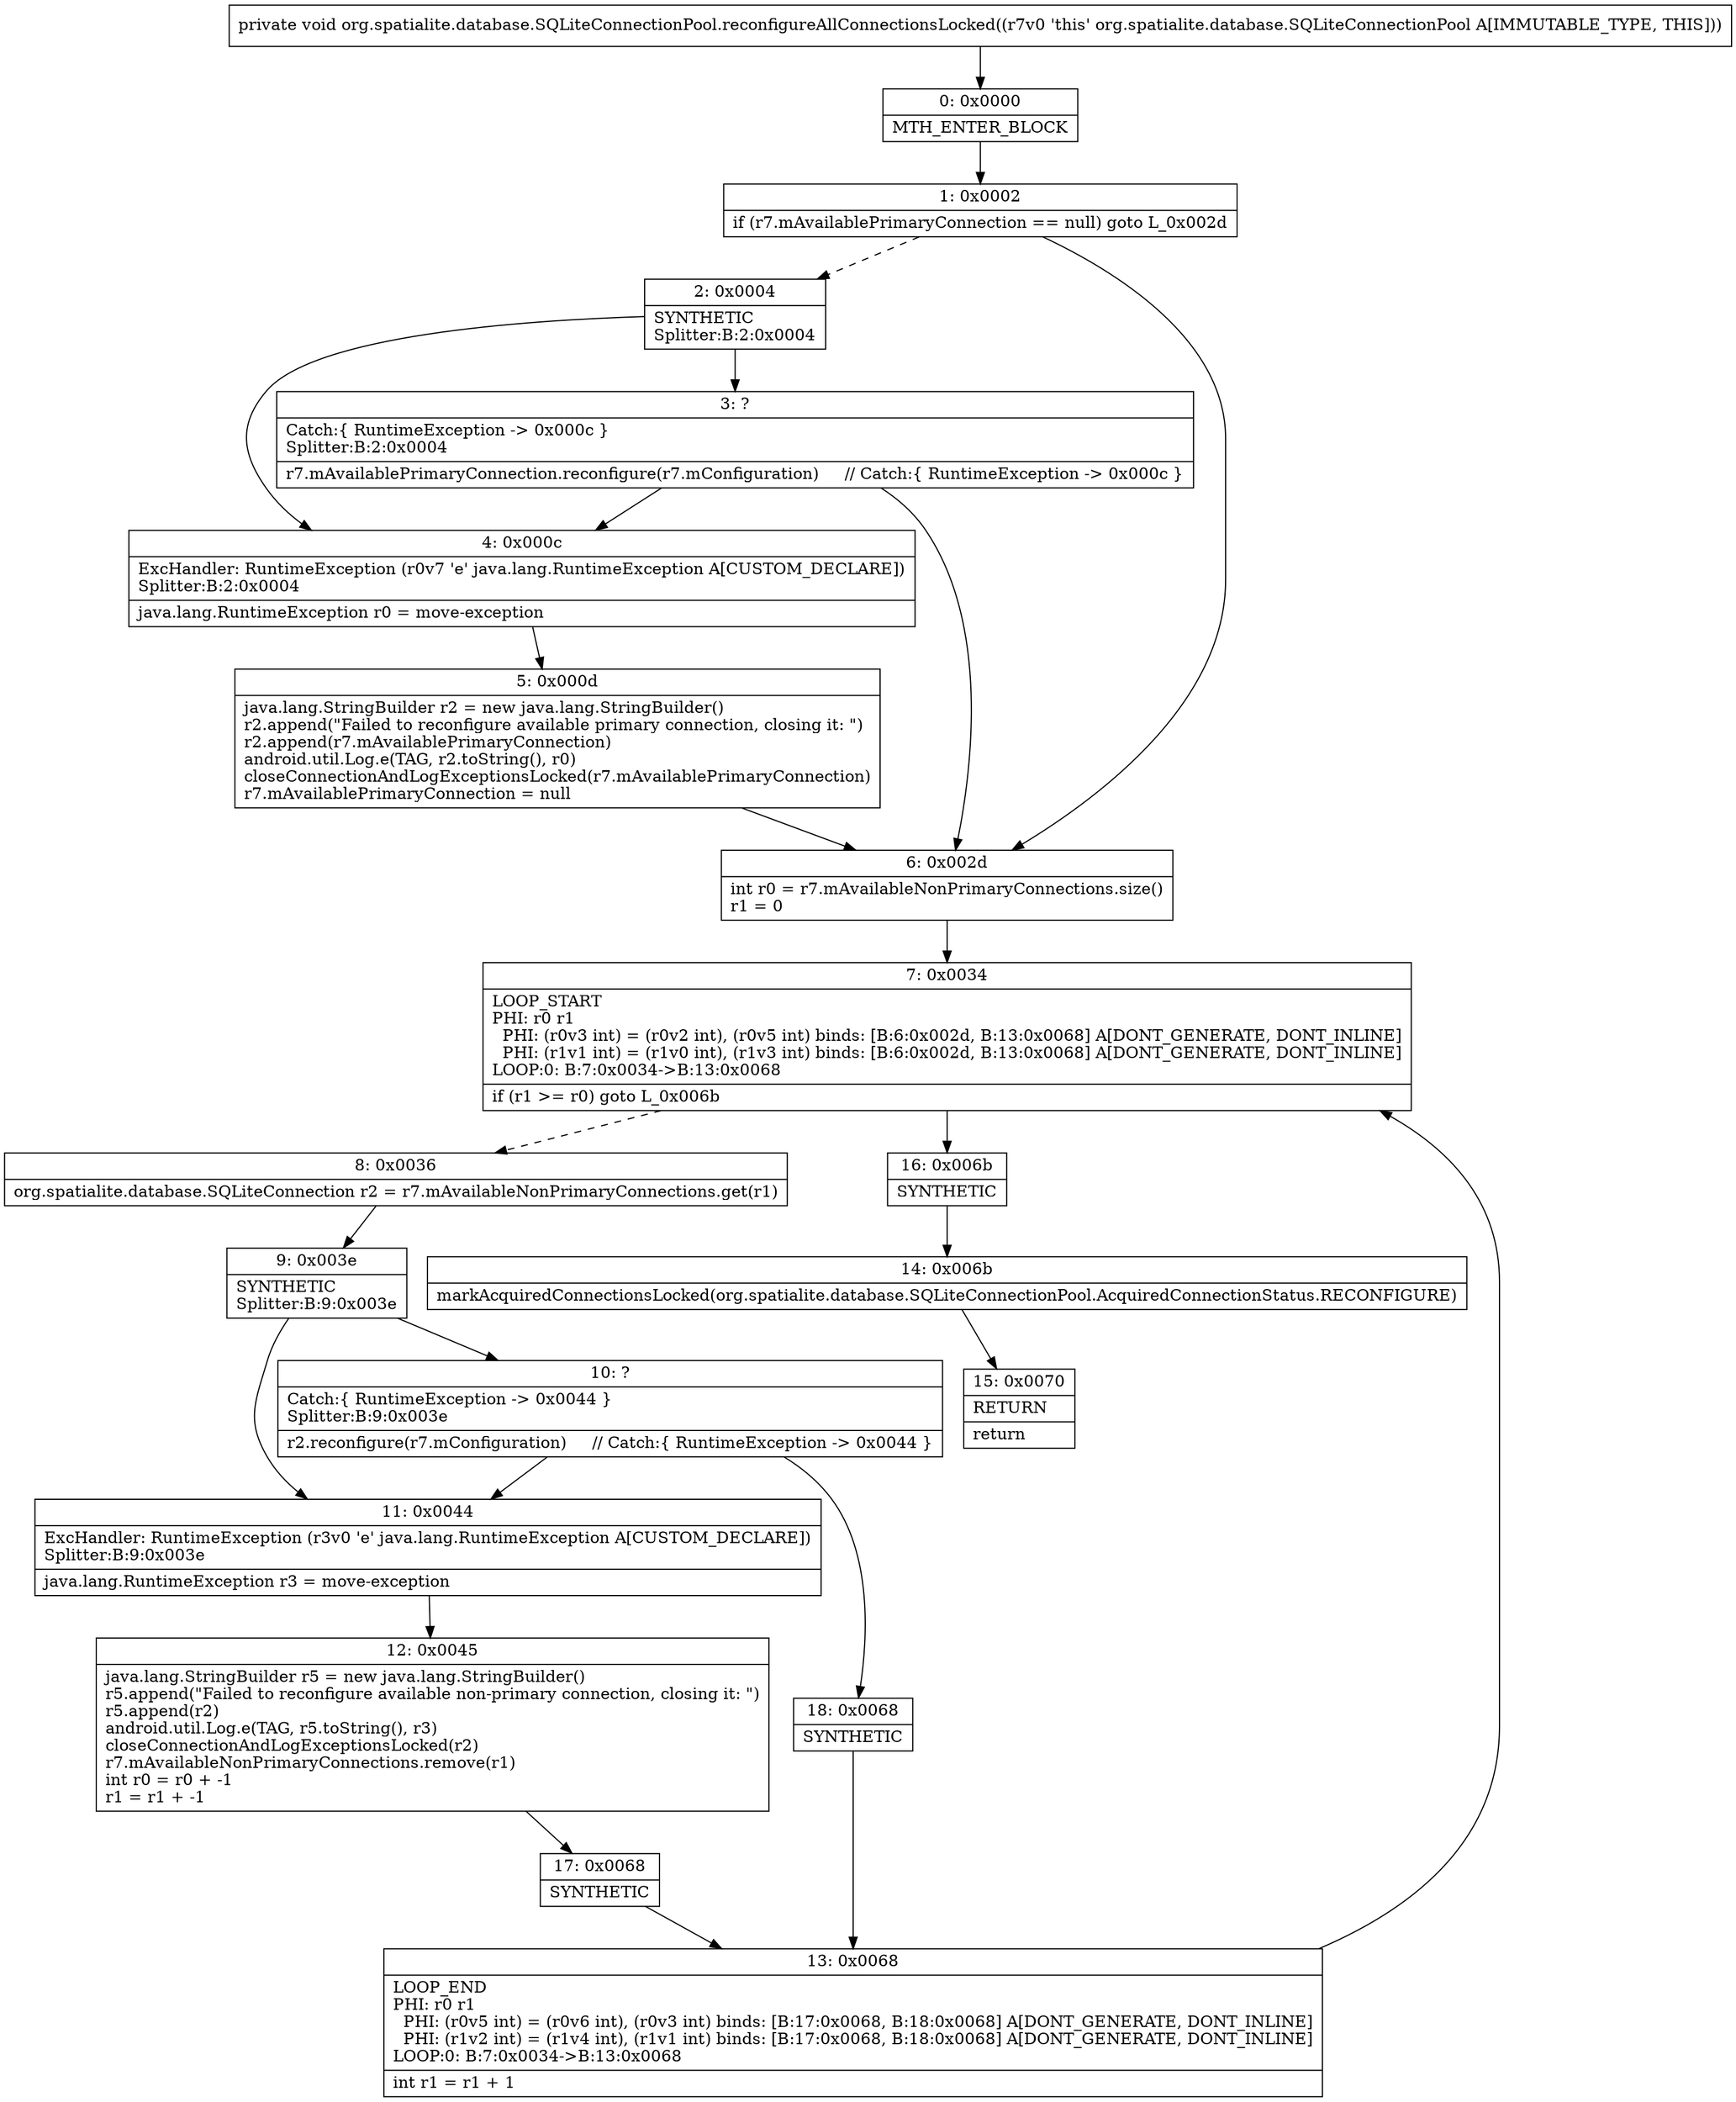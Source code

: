 digraph "CFG fororg.spatialite.database.SQLiteConnectionPool.reconfigureAllConnectionsLocked()V" {
Node_0 [shape=record,label="{0\:\ 0x0000|MTH_ENTER_BLOCK\l}"];
Node_1 [shape=record,label="{1\:\ 0x0002|if (r7.mAvailablePrimaryConnection == null) goto L_0x002d\l}"];
Node_2 [shape=record,label="{2\:\ 0x0004|SYNTHETIC\lSplitter:B:2:0x0004\l}"];
Node_3 [shape=record,label="{3\:\ ?|Catch:\{ RuntimeException \-\> 0x000c \}\lSplitter:B:2:0x0004\l|r7.mAvailablePrimaryConnection.reconfigure(r7.mConfiguration)     \/\/ Catch:\{ RuntimeException \-\> 0x000c \}\l}"];
Node_4 [shape=record,label="{4\:\ 0x000c|ExcHandler: RuntimeException (r0v7 'e' java.lang.RuntimeException A[CUSTOM_DECLARE])\lSplitter:B:2:0x0004\l|java.lang.RuntimeException r0 = move\-exception\l}"];
Node_5 [shape=record,label="{5\:\ 0x000d|java.lang.StringBuilder r2 = new java.lang.StringBuilder()\lr2.append(\"Failed to reconfigure available primary connection, closing it: \")\lr2.append(r7.mAvailablePrimaryConnection)\landroid.util.Log.e(TAG, r2.toString(), r0)\lcloseConnectionAndLogExceptionsLocked(r7.mAvailablePrimaryConnection)\lr7.mAvailablePrimaryConnection = null\l}"];
Node_6 [shape=record,label="{6\:\ 0x002d|int r0 = r7.mAvailableNonPrimaryConnections.size()\lr1 = 0\l}"];
Node_7 [shape=record,label="{7\:\ 0x0034|LOOP_START\lPHI: r0 r1 \l  PHI: (r0v3 int) = (r0v2 int), (r0v5 int) binds: [B:6:0x002d, B:13:0x0068] A[DONT_GENERATE, DONT_INLINE]\l  PHI: (r1v1 int) = (r1v0 int), (r1v3 int) binds: [B:6:0x002d, B:13:0x0068] A[DONT_GENERATE, DONT_INLINE]\lLOOP:0: B:7:0x0034\-\>B:13:0x0068\l|if (r1 \>= r0) goto L_0x006b\l}"];
Node_8 [shape=record,label="{8\:\ 0x0036|org.spatialite.database.SQLiteConnection r2 = r7.mAvailableNonPrimaryConnections.get(r1)\l}"];
Node_9 [shape=record,label="{9\:\ 0x003e|SYNTHETIC\lSplitter:B:9:0x003e\l}"];
Node_10 [shape=record,label="{10\:\ ?|Catch:\{ RuntimeException \-\> 0x0044 \}\lSplitter:B:9:0x003e\l|r2.reconfigure(r7.mConfiguration)     \/\/ Catch:\{ RuntimeException \-\> 0x0044 \}\l}"];
Node_11 [shape=record,label="{11\:\ 0x0044|ExcHandler: RuntimeException (r3v0 'e' java.lang.RuntimeException A[CUSTOM_DECLARE])\lSplitter:B:9:0x003e\l|java.lang.RuntimeException r3 = move\-exception\l}"];
Node_12 [shape=record,label="{12\:\ 0x0045|java.lang.StringBuilder r5 = new java.lang.StringBuilder()\lr5.append(\"Failed to reconfigure available non\-primary connection, closing it: \")\lr5.append(r2)\landroid.util.Log.e(TAG, r5.toString(), r3)\lcloseConnectionAndLogExceptionsLocked(r2)\lr7.mAvailableNonPrimaryConnections.remove(r1)\lint r0 = r0 + \-1\lr1 = r1 + \-1\l}"];
Node_13 [shape=record,label="{13\:\ 0x0068|LOOP_END\lPHI: r0 r1 \l  PHI: (r0v5 int) = (r0v6 int), (r0v3 int) binds: [B:17:0x0068, B:18:0x0068] A[DONT_GENERATE, DONT_INLINE]\l  PHI: (r1v2 int) = (r1v4 int), (r1v1 int) binds: [B:17:0x0068, B:18:0x0068] A[DONT_GENERATE, DONT_INLINE]\lLOOP:0: B:7:0x0034\-\>B:13:0x0068\l|int r1 = r1 + 1\l}"];
Node_14 [shape=record,label="{14\:\ 0x006b|markAcquiredConnectionsLocked(org.spatialite.database.SQLiteConnectionPool.AcquiredConnectionStatus.RECONFIGURE)\l}"];
Node_15 [shape=record,label="{15\:\ 0x0070|RETURN\l|return\l}"];
Node_16 [shape=record,label="{16\:\ 0x006b|SYNTHETIC\l}"];
Node_17 [shape=record,label="{17\:\ 0x0068|SYNTHETIC\l}"];
Node_18 [shape=record,label="{18\:\ 0x0068|SYNTHETIC\l}"];
MethodNode[shape=record,label="{private void org.spatialite.database.SQLiteConnectionPool.reconfigureAllConnectionsLocked((r7v0 'this' org.spatialite.database.SQLiteConnectionPool A[IMMUTABLE_TYPE, THIS])) }"];
MethodNode -> Node_0;
Node_0 -> Node_1;
Node_1 -> Node_2[style=dashed];
Node_1 -> Node_6;
Node_2 -> Node_3;
Node_2 -> Node_4;
Node_3 -> Node_4;
Node_3 -> Node_6;
Node_4 -> Node_5;
Node_5 -> Node_6;
Node_6 -> Node_7;
Node_7 -> Node_8[style=dashed];
Node_7 -> Node_16;
Node_8 -> Node_9;
Node_9 -> Node_10;
Node_9 -> Node_11;
Node_10 -> Node_11;
Node_10 -> Node_18;
Node_11 -> Node_12;
Node_12 -> Node_17;
Node_13 -> Node_7;
Node_14 -> Node_15;
Node_16 -> Node_14;
Node_17 -> Node_13;
Node_18 -> Node_13;
}

